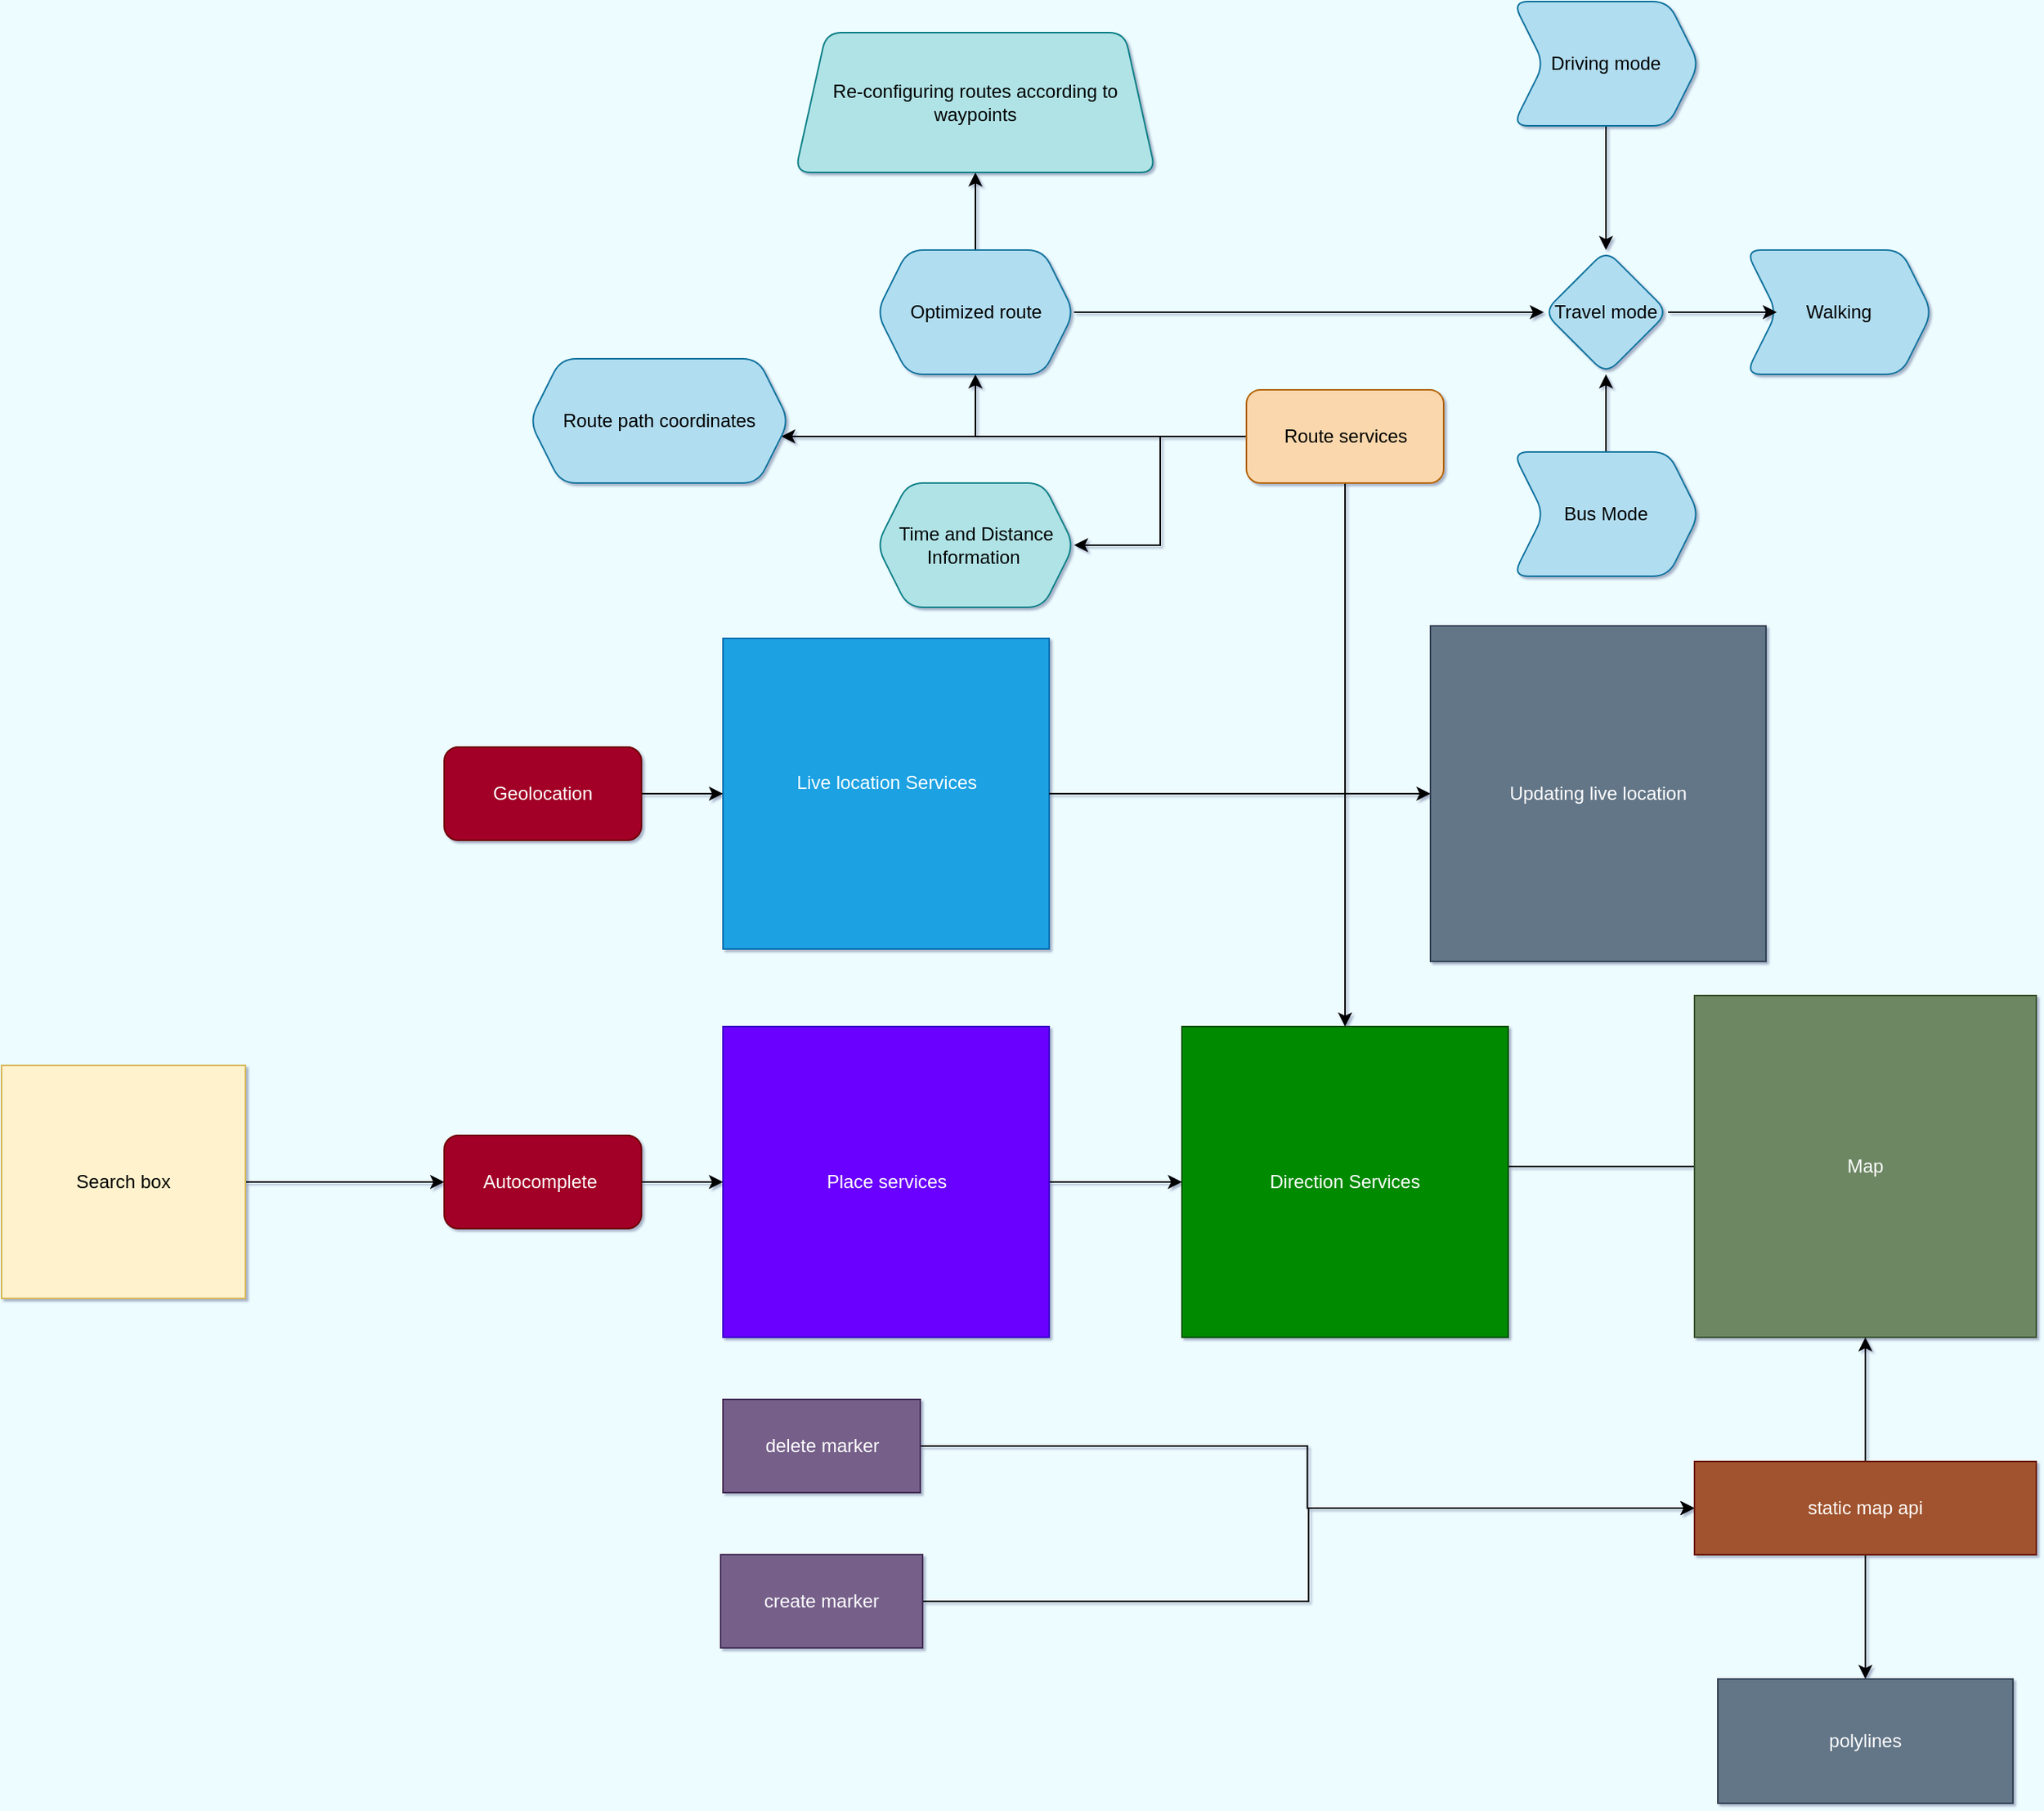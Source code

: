 <mxfile version="21.1.7" type="github">
  <diagram name="Page-1" id="efa7a0a1-bf9b-a30e-e6df-94a7791c09e9">
    <mxGraphModel dx="1815" dy="1725" grid="1" gridSize="10" guides="1" tooltips="1" connect="1" arrows="1" fold="1" page="1" pageScale="1" pageWidth="826" pageHeight="1169" background="#EDFCFF" math="0" shadow="1">
      <root>
        <mxCell id="0" />
        <mxCell id="1" parent="0" />
        <mxCell id="OMrzvHryWezSFQErIrqy-142" value="" style="edgeStyle=orthogonalEdgeStyle;rounded=0;orthogonalLoop=1;jettySize=auto;html=1;" edge="1" parent="1" source="OMrzvHryWezSFQErIrqy-114" target="OMrzvHryWezSFQErIrqy-140">
          <mxGeometry relative="1" as="geometry" />
        </mxCell>
        <mxCell id="OMrzvHryWezSFQErIrqy-114" value="Search box" style="whiteSpace=wrap;html=1;aspect=fixed;fillColor=#fff2cc;strokeColor=#d6b656;" vertex="1" parent="1">
          <mxGeometry x="-330" y="535" width="157" height="150" as="geometry" />
        </mxCell>
        <mxCell id="OMrzvHryWezSFQErIrqy-152" value="" style="edgeStyle=orthogonalEdgeStyle;rounded=0;orthogonalLoop=1;jettySize=auto;html=1;" edge="1" parent="1" source="OMrzvHryWezSFQErIrqy-115">
          <mxGeometry relative="1" as="geometry">
            <mxPoint x="570" y="600" as="targetPoint" />
          </mxGeometry>
        </mxCell>
        <mxCell id="OMrzvHryWezSFQErIrqy-115" value="Map" style="whiteSpace=wrap;html=1;aspect=fixed;fillColor=#6d8764;fontColor=#ffffff;strokeColor=#3A5431;" vertex="1" parent="1">
          <mxGeometry x="760" y="490" width="220" height="220" as="geometry" />
        </mxCell>
        <mxCell id="OMrzvHryWezSFQErIrqy-144" value="" style="edgeStyle=orthogonalEdgeStyle;rounded=0;orthogonalLoop=1;jettySize=auto;html=1;" edge="1" parent="1" source="OMrzvHryWezSFQErIrqy-116" target="OMrzvHryWezSFQErIrqy-124">
          <mxGeometry relative="1" as="geometry" />
        </mxCell>
        <mxCell id="OMrzvHryWezSFQErIrqy-116" value="create marker" style="rounded=0;whiteSpace=wrap;html=1;fillColor=#76608a;fontColor=#ffffff;strokeColor=#432D57;" vertex="1" parent="1">
          <mxGeometry x="133" y="850" width="130" height="60" as="geometry" />
        </mxCell>
        <mxCell id="OMrzvHryWezSFQErIrqy-143" value="" style="edgeStyle=orthogonalEdgeStyle;rounded=0;orthogonalLoop=1;jettySize=auto;html=1;" edge="1" parent="1" source="OMrzvHryWezSFQErIrqy-117" target="OMrzvHryWezSFQErIrqy-124">
          <mxGeometry relative="1" as="geometry" />
        </mxCell>
        <mxCell id="OMrzvHryWezSFQErIrqy-117" value="delete marker" style="rounded=0;whiteSpace=wrap;html=1;fillColor=#76608a;fontColor=#ffffff;strokeColor=#432D57;" vertex="1" parent="1">
          <mxGeometry x="134.5" y="750" width="127" height="60" as="geometry" />
        </mxCell>
        <mxCell id="OMrzvHryWezSFQErIrqy-119" value="Direction Services" style="whiteSpace=wrap;html=1;aspect=fixed;fillColor=#008a00;fontColor=#ffffff;strokeColor=#005700;" vertex="1" parent="1">
          <mxGeometry x="430" y="510" width="210" height="200" as="geometry" />
        </mxCell>
        <mxCell id="OMrzvHryWezSFQErIrqy-148" value="" style="edgeStyle=orthogonalEdgeStyle;rounded=0;orthogonalLoop=1;jettySize=auto;html=1;" edge="1" parent="1" source="OMrzvHryWezSFQErIrqy-121" target="OMrzvHryWezSFQErIrqy-119">
          <mxGeometry relative="1" as="geometry" />
        </mxCell>
        <mxCell id="OMrzvHryWezSFQErIrqy-121" value="Place services" style="whiteSpace=wrap;html=1;aspect=fixed;fillColor=#6a00ff;fontColor=#ffffff;strokeColor=#3700CC;" vertex="1" parent="1">
          <mxGeometry x="134.5" y="510" width="210" height="200" as="geometry" />
        </mxCell>
        <mxCell id="OMrzvHryWezSFQErIrqy-123" value="Live location Services&lt;br&gt;&lt;br&gt;" style="whiteSpace=wrap;html=1;aspect=fixed;fillColor=#1ba1e2;fontColor=#ffffff;strokeColor=#006EAF;" vertex="1" parent="1">
          <mxGeometry x="134.5" y="260" width="210" height="200" as="geometry" />
        </mxCell>
        <mxCell id="OMrzvHryWezSFQErIrqy-149" value="" style="edgeStyle=orthogonalEdgeStyle;rounded=0;orthogonalLoop=1;jettySize=auto;html=1;" edge="1" parent="1" source="OMrzvHryWezSFQErIrqy-124" target="OMrzvHryWezSFQErIrqy-115">
          <mxGeometry relative="1" as="geometry" />
        </mxCell>
        <mxCell id="OMrzvHryWezSFQErIrqy-154" value="" style="edgeStyle=orthogonalEdgeStyle;rounded=0;orthogonalLoop=1;jettySize=auto;html=1;" edge="1" parent="1" source="OMrzvHryWezSFQErIrqy-124" target="OMrzvHryWezSFQErIrqy-153">
          <mxGeometry relative="1" as="geometry" />
        </mxCell>
        <mxCell id="OMrzvHryWezSFQErIrqy-124" value="static map api" style="rounded=0;whiteSpace=wrap;html=1;fillColor=#a0522d;fontColor=#ffffff;strokeColor=#6D1F00;" vertex="1" parent="1">
          <mxGeometry x="760" y="790" width="220" height="60" as="geometry" />
        </mxCell>
        <mxCell id="OMrzvHryWezSFQErIrqy-126" value="" style="edgeStyle=orthogonalEdgeStyle;rounded=0;orthogonalLoop=1;jettySize=auto;html=1;" edge="1" parent="1" source="OMrzvHryWezSFQErIrqy-125" target="OMrzvHryWezSFQErIrqy-119">
          <mxGeometry relative="1" as="geometry" />
        </mxCell>
        <mxCell id="OMrzvHryWezSFQErIrqy-128" value="" style="edgeStyle=orthogonalEdgeStyle;rounded=0;orthogonalLoop=1;jettySize=auto;html=1;" edge="1" parent="1" source="OMrzvHryWezSFQErIrqy-125" target="OMrzvHryWezSFQErIrqy-127">
          <mxGeometry relative="1" as="geometry" />
        </mxCell>
        <mxCell id="OMrzvHryWezSFQErIrqy-130" value="" style="edgeStyle=orthogonalEdgeStyle;rounded=0;orthogonalLoop=1;jettySize=auto;html=1;" edge="1" parent="1" source="OMrzvHryWezSFQErIrqy-125" target="OMrzvHryWezSFQErIrqy-129">
          <mxGeometry relative="1" as="geometry" />
        </mxCell>
        <mxCell id="OMrzvHryWezSFQErIrqy-132" value="" style="edgeStyle=orthogonalEdgeStyle;rounded=0;orthogonalLoop=1;jettySize=auto;html=1;" edge="1" parent="1" source="OMrzvHryWezSFQErIrqy-125" target="OMrzvHryWezSFQErIrqy-131">
          <mxGeometry relative="1" as="geometry">
            <Array as="points">
              <mxPoint x="110" y="130" />
              <mxPoint x="110" y="130" />
            </Array>
          </mxGeometry>
        </mxCell>
        <mxCell id="OMrzvHryWezSFQErIrqy-125" value="Route services" style="rounded=1;whiteSpace=wrap;html=1;fillColor=#fad7ac;strokeColor=#b46504;" vertex="1" parent="1">
          <mxGeometry x="471.5" y="100" width="127" height="60" as="geometry" />
        </mxCell>
        <mxCell id="OMrzvHryWezSFQErIrqy-127" value="Time and Distance Information&amp;nbsp;" style="shape=hexagon;perimeter=hexagonPerimeter2;whiteSpace=wrap;html=1;fixedSize=1;rounded=1;fillColor=#b0e3e6;strokeColor=#0e8088;" vertex="1" parent="1">
          <mxGeometry x="233.5" y="160" width="127" height="80" as="geometry" />
        </mxCell>
        <mxCell id="OMrzvHryWezSFQErIrqy-138" value="" style="edgeStyle=orthogonalEdgeStyle;rounded=0;orthogonalLoop=1;jettySize=auto;html=1;" edge="1" parent="1" source="OMrzvHryWezSFQErIrqy-129" target="OMrzvHryWezSFQErIrqy-137">
          <mxGeometry relative="1" as="geometry" />
        </mxCell>
        <mxCell id="OMrzvHryWezSFQErIrqy-166" value="" style="edgeStyle=orthogonalEdgeStyle;rounded=0;orthogonalLoop=1;jettySize=auto;html=1;" edge="1" parent="1" source="OMrzvHryWezSFQErIrqy-129" target="OMrzvHryWezSFQErIrqy-165">
          <mxGeometry relative="1" as="geometry" />
        </mxCell>
        <mxCell id="OMrzvHryWezSFQErIrqy-129" value="Optimized route" style="shape=hexagon;perimeter=hexagonPerimeter2;whiteSpace=wrap;html=1;fixedSize=1;rounded=1;fillColor=#b1ddf0;strokeColor=#10739e;" vertex="1" parent="1">
          <mxGeometry x="233.5" y="10" width="127" height="80" as="geometry" />
        </mxCell>
        <mxCell id="OMrzvHryWezSFQErIrqy-131" value="Route path coordinates" style="shape=hexagon;perimeter=hexagonPerimeter2;whiteSpace=wrap;html=1;fixedSize=1;rounded=1;fillColor=#b1ddf0;strokeColor=#10739e;" vertex="1" parent="1">
          <mxGeometry x="10" y="80" width="167" height="80" as="geometry" />
        </mxCell>
        <mxCell id="OMrzvHryWezSFQErIrqy-134" value="" style="edgeStyle=orthogonalEdgeStyle;rounded=0;orthogonalLoop=1;jettySize=auto;html=1;" edge="1" parent="1" source="OMrzvHryWezSFQErIrqy-133" target="OMrzvHryWezSFQErIrqy-123">
          <mxGeometry relative="1" as="geometry" />
        </mxCell>
        <mxCell id="OMrzvHryWezSFQErIrqy-133" value="Geolocation" style="rounded=1;whiteSpace=wrap;html=1;fillColor=#a20025;fontColor=#ffffff;strokeColor=#6F0000;" vertex="1" parent="1">
          <mxGeometry x="-45" y="330" width="127" height="60" as="geometry" />
        </mxCell>
        <mxCell id="OMrzvHryWezSFQErIrqy-137" value="Re-configuring routes according to waypoints" style="shape=trapezoid;perimeter=trapezoidPerimeter;whiteSpace=wrap;html=1;fixedSize=1;rounded=1;fillColor=#b0e3e6;strokeColor=#0e8088;" vertex="1" parent="1">
          <mxGeometry x="181" y="-130" width="232" height="90" as="geometry" />
        </mxCell>
        <mxCell id="OMrzvHryWezSFQErIrqy-141" value="" style="edgeStyle=orthogonalEdgeStyle;rounded=0;orthogonalLoop=1;jettySize=auto;html=1;" edge="1" parent="1" source="OMrzvHryWezSFQErIrqy-140" target="OMrzvHryWezSFQErIrqy-121">
          <mxGeometry relative="1" as="geometry" />
        </mxCell>
        <mxCell id="OMrzvHryWezSFQErIrqy-140" value="Autocomplete&amp;nbsp;" style="rounded=1;whiteSpace=wrap;html=1;fillColor=#a20025;fontColor=#ffffff;strokeColor=#6F0000;" vertex="1" parent="1">
          <mxGeometry x="-45" y="580" width="127" height="60" as="geometry" />
        </mxCell>
        <mxCell id="OMrzvHryWezSFQErIrqy-153" value="polylines" style="whiteSpace=wrap;html=1;fillColor=#647687;strokeColor=#314354;fontColor=#ffffff;rounded=0;" vertex="1" parent="1">
          <mxGeometry x="775" y="930" width="190" height="80" as="geometry" />
        </mxCell>
        <mxCell id="OMrzvHryWezSFQErIrqy-156" value="" style="edgeStyle=orthogonalEdgeStyle;rounded=0;orthogonalLoop=1;jettySize=auto;html=1;entryX=0;entryY=0.5;entryDx=0;entryDy=0;" edge="1" parent="1" source="OMrzvHryWezSFQErIrqy-123" target="OMrzvHryWezSFQErIrqy-155">
          <mxGeometry relative="1" as="geometry">
            <mxPoint x="345" y="360" as="sourcePoint" />
            <mxPoint x="535" y="510" as="targetPoint" />
          </mxGeometry>
        </mxCell>
        <mxCell id="OMrzvHryWezSFQErIrqy-155" value="Updating live location" style="whiteSpace=wrap;html=1;aspect=fixed;fillColor=#647687;strokeColor=#314354;fontColor=#ffffff;" vertex="1" parent="1">
          <mxGeometry x="590" y="252" width="216" height="216" as="geometry" />
        </mxCell>
        <mxCell id="OMrzvHryWezSFQErIrqy-168" value="" style="edgeStyle=orthogonalEdgeStyle;rounded=0;orthogonalLoop=1;jettySize=auto;html=1;" edge="1" parent="1" source="OMrzvHryWezSFQErIrqy-159" target="OMrzvHryWezSFQErIrqy-165">
          <mxGeometry relative="1" as="geometry" />
        </mxCell>
        <mxCell id="OMrzvHryWezSFQErIrqy-159" value="Driving mode" style="shape=step;perimeter=stepPerimeter;whiteSpace=wrap;html=1;fixedSize=1;fillColor=#b1ddf0;strokeColor=#10739e;rounded=1;" vertex="1" parent="1">
          <mxGeometry x="643" y="-150" width="120" height="80" as="geometry" />
        </mxCell>
        <mxCell id="OMrzvHryWezSFQErIrqy-169" value="" style="edgeStyle=orthogonalEdgeStyle;rounded=0;orthogonalLoop=1;jettySize=auto;html=1;" edge="1" parent="1" source="OMrzvHryWezSFQErIrqy-161" target="OMrzvHryWezSFQErIrqy-165">
          <mxGeometry relative="1" as="geometry" />
        </mxCell>
        <mxCell id="OMrzvHryWezSFQErIrqy-161" value="Bus Mode" style="shape=step;perimeter=stepPerimeter;whiteSpace=wrap;html=1;fixedSize=1;fillColor=#b1ddf0;strokeColor=#10739e;rounded=1;" vertex="1" parent="1">
          <mxGeometry x="643" y="140" width="120" height="80" as="geometry" />
        </mxCell>
        <mxCell id="OMrzvHryWezSFQErIrqy-163" value="Walking" style="shape=step;perimeter=stepPerimeter;whiteSpace=wrap;html=1;fixedSize=1;fillColor=#b1ddf0;strokeColor=#10739e;rounded=1;" vertex="1" parent="1">
          <mxGeometry x="793" y="10" width="120" height="80" as="geometry" />
        </mxCell>
        <mxCell id="OMrzvHryWezSFQErIrqy-170" value="" style="edgeStyle=orthogonalEdgeStyle;rounded=0;orthogonalLoop=1;jettySize=auto;html=1;" edge="1" parent="1" source="OMrzvHryWezSFQErIrqy-165" target="OMrzvHryWezSFQErIrqy-163">
          <mxGeometry relative="1" as="geometry" />
        </mxCell>
        <mxCell id="OMrzvHryWezSFQErIrqy-165" value="Travel mode" style="rhombus;whiteSpace=wrap;html=1;fillColor=#b1ddf0;strokeColor=#10739e;rounded=1;" vertex="1" parent="1">
          <mxGeometry x="663" y="10" width="80" height="80" as="geometry" />
        </mxCell>
      </root>
    </mxGraphModel>
  </diagram>
</mxfile>
